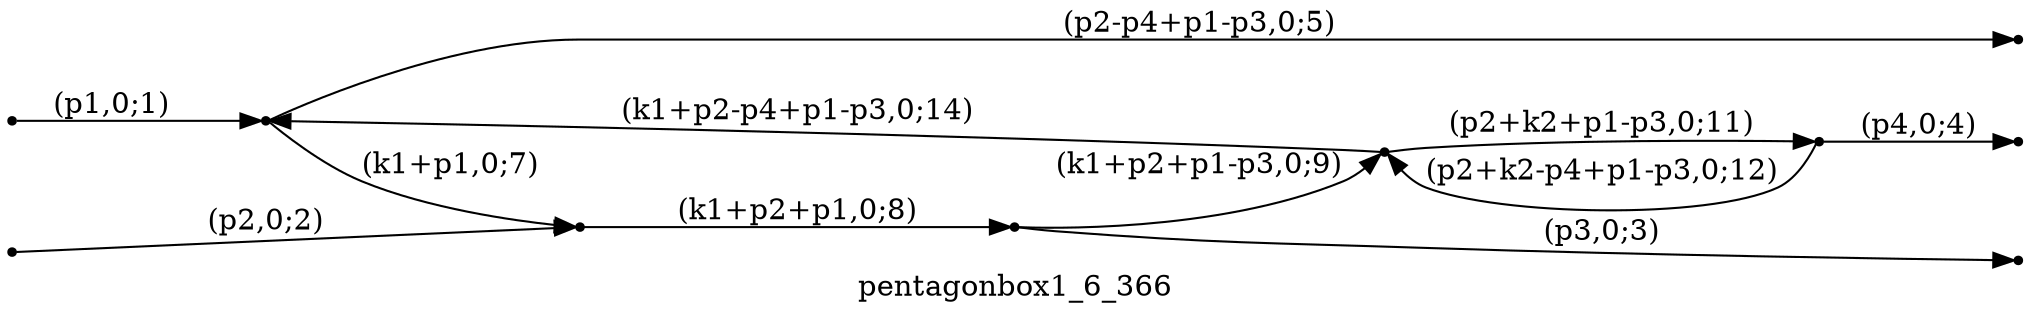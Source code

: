 digraph pentagonbox1_6_366 {
  label="pentagonbox1_6_366";
  rankdir="LR";
  subgraph edges {
    -1 -> 5 [label="(p1,0;1)"];
    -2 -> 1 [label="(p2,0;2)"];
    2 -> -3 [label="(p3,0;3)"];
    3 -> -4 [label="(p4,0;4)"];
    5 -> -5 [label="(p2-p4+p1-p3,0;5)"];
    5 -> 1 [label="(k1+p1,0;7)"];
    1 -> 2 [label="(k1+p2+p1,0;8)"];
    2 -> 4 [label="(k1+p2+p1-p3,0;9)"];
    4 -> 3 [label="(p2+k2+p1-p3,0;11)"];
    3 -> 4 [label="(p2+k2-p4+p1-p3,0;12)"];
    4 -> 5 [label="(k1+p2-p4+p1-p3,0;14)"];
  }
  subgraph incoming { rank="source"; -1; -2; }
  subgraph outgoing { rank="sink"; -3; -4; -5; }
-5 [shape=point];
-4 [shape=point];
-3 [shape=point];
-2 [shape=point];
-1 [shape=point];
1 [shape=point];
2 [shape=point];
3 [shape=point];
4 [shape=point];
5 [shape=point];
}

